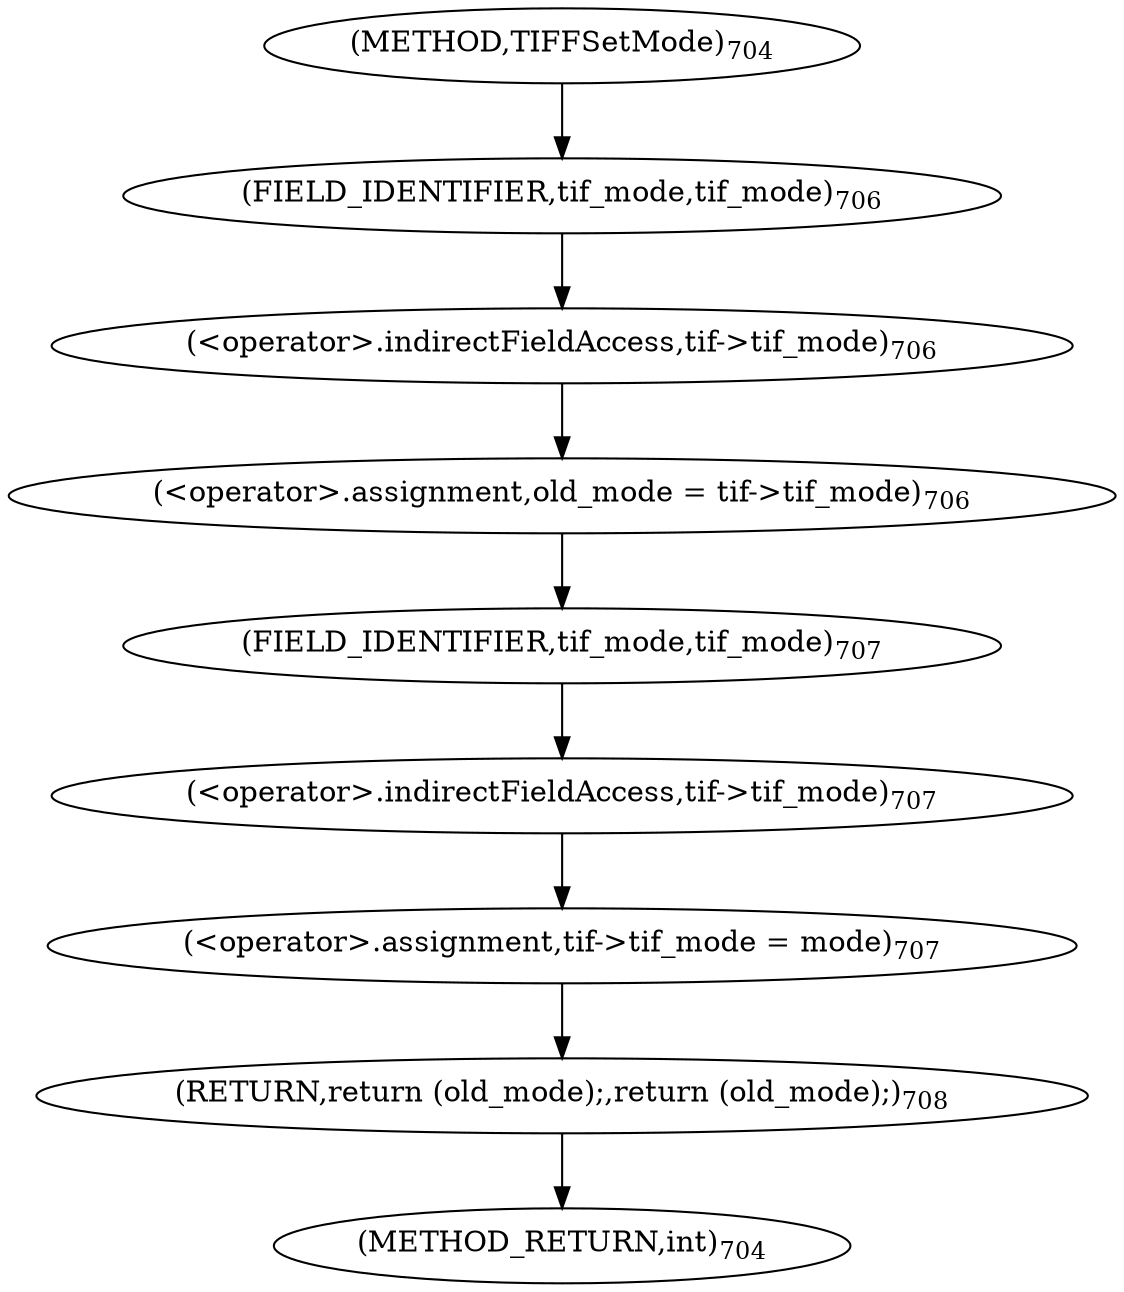 digraph "TIFFSetMode" {  
"1516" [label = <(&lt;operator&gt;.assignment,old_mode = tif-&gt;tif_mode)<SUB>706</SUB>> ]
"1521" [label = <(&lt;operator&gt;.assignment,tif-&gt;tif_mode = mode)<SUB>707</SUB>> ]
"1526" [label = <(RETURN,return (old_mode);,return (old_mode);)<SUB>708</SUB>> ]
"1518" [label = <(&lt;operator&gt;.indirectFieldAccess,tif-&gt;tif_mode)<SUB>706</SUB>> ]
"1522" [label = <(&lt;operator&gt;.indirectFieldAccess,tif-&gt;tif_mode)<SUB>707</SUB>> ]
"1520" [label = <(FIELD_IDENTIFIER,tif_mode,tif_mode)<SUB>706</SUB>> ]
"1524" [label = <(FIELD_IDENTIFIER,tif_mode,tif_mode)<SUB>707</SUB>> ]
"1511" [label = <(METHOD,TIFFSetMode)<SUB>704</SUB>> ]
"1528" [label = <(METHOD_RETURN,int)<SUB>704</SUB>> ]
  "1516" -> "1524" 
  "1521" -> "1526" 
  "1526" -> "1528" 
  "1518" -> "1516" 
  "1522" -> "1521" 
  "1520" -> "1518" 
  "1524" -> "1522" 
  "1511" -> "1520" 
}
